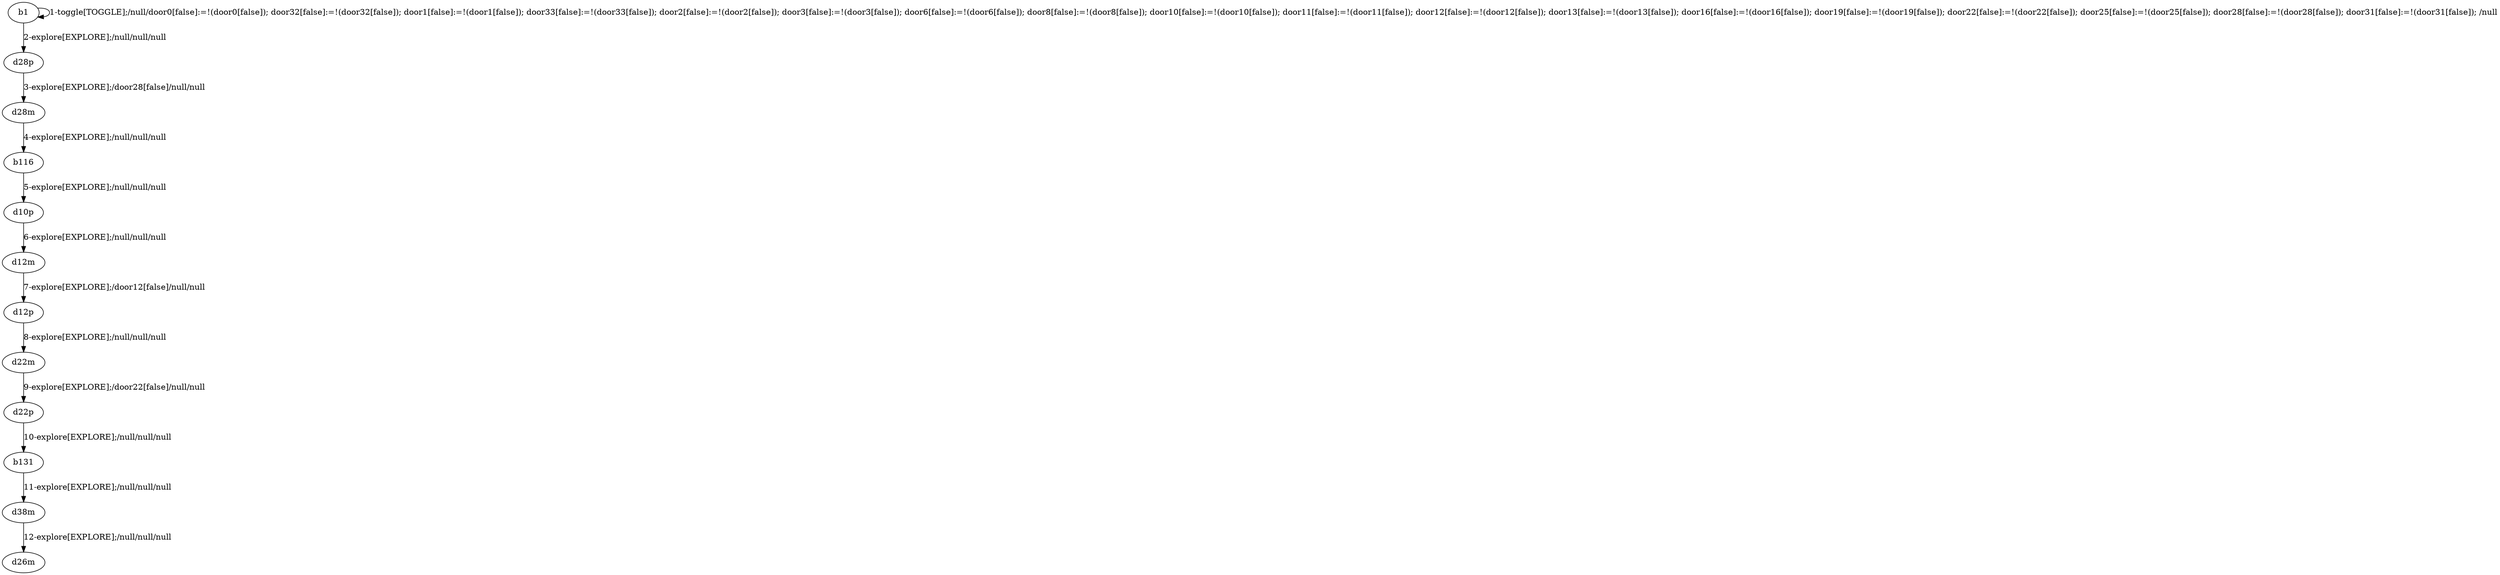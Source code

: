 # Total number of goals covered by this test: 3
# b131 --> d38m
# d38m --> d26m
# d22p --> b131

digraph g {
"b1" -> "b1" [label = "1-toggle[TOGGLE];/null/door0[false]:=!(door0[false]); door32[false]:=!(door32[false]); door1[false]:=!(door1[false]); door33[false]:=!(door33[false]); door2[false]:=!(door2[false]); door3[false]:=!(door3[false]); door6[false]:=!(door6[false]); door8[false]:=!(door8[false]); door10[false]:=!(door10[false]); door11[false]:=!(door11[false]); door12[false]:=!(door12[false]); door13[false]:=!(door13[false]); door16[false]:=!(door16[false]); door19[false]:=!(door19[false]); door22[false]:=!(door22[false]); door25[false]:=!(door25[false]); door28[false]:=!(door28[false]); door31[false]:=!(door31[false]); /null"];
"b1" -> "d28p" [label = "2-explore[EXPLORE];/null/null/null"];
"d28p" -> "d28m" [label = "3-explore[EXPLORE];/door28[false]/null/null"];
"d28m" -> "b116" [label = "4-explore[EXPLORE];/null/null/null"];
"b116" -> "d10p" [label = "5-explore[EXPLORE];/null/null/null"];
"d10p" -> "d12m" [label = "6-explore[EXPLORE];/null/null/null"];
"d12m" -> "d12p" [label = "7-explore[EXPLORE];/door12[false]/null/null"];
"d12p" -> "d22m" [label = "8-explore[EXPLORE];/null/null/null"];
"d22m" -> "d22p" [label = "9-explore[EXPLORE];/door22[false]/null/null"];
"d22p" -> "b131" [label = "10-explore[EXPLORE];/null/null/null"];
"b131" -> "d38m" [label = "11-explore[EXPLORE];/null/null/null"];
"d38m" -> "d26m" [label = "12-explore[EXPLORE];/null/null/null"];
}